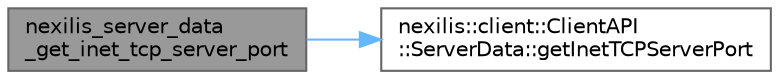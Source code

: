 digraph "nexilis_server_data_get_inet_tcp_server_port"
{
 // LATEX_PDF_SIZE
  bgcolor="transparent";
  edge [fontname=Helvetica,fontsize=10,labelfontname=Helvetica,labelfontsize=10];
  node [fontname=Helvetica,fontsize=10,shape=box,height=0.2,width=0.4];
  rankdir="LR";
  Node1 [id="Node000001",label="nexilis_server_data\l_get_inet_tcp_server_port",height=0.2,width=0.4,color="gray40", fillcolor="grey60", style="filled", fontcolor="black",tooltip=" "];
  Node1 -> Node2 [id="edge1_Node000001_Node000002",color="steelblue1",style="solid",tooltip=" "];
  Node2 [id="Node000002",label="nexilis::client::ClientAPI\l::ServerData::getInetTCPServerPort",height=0.2,width=0.4,color="grey40", fillcolor="white", style="filled",URL="$d5/dce/classnexilis_1_1client_1_1ClientAPI_1_1ServerData.html#aac52e3f7378b062ad89352747e483223",tooltip=" "];
}
